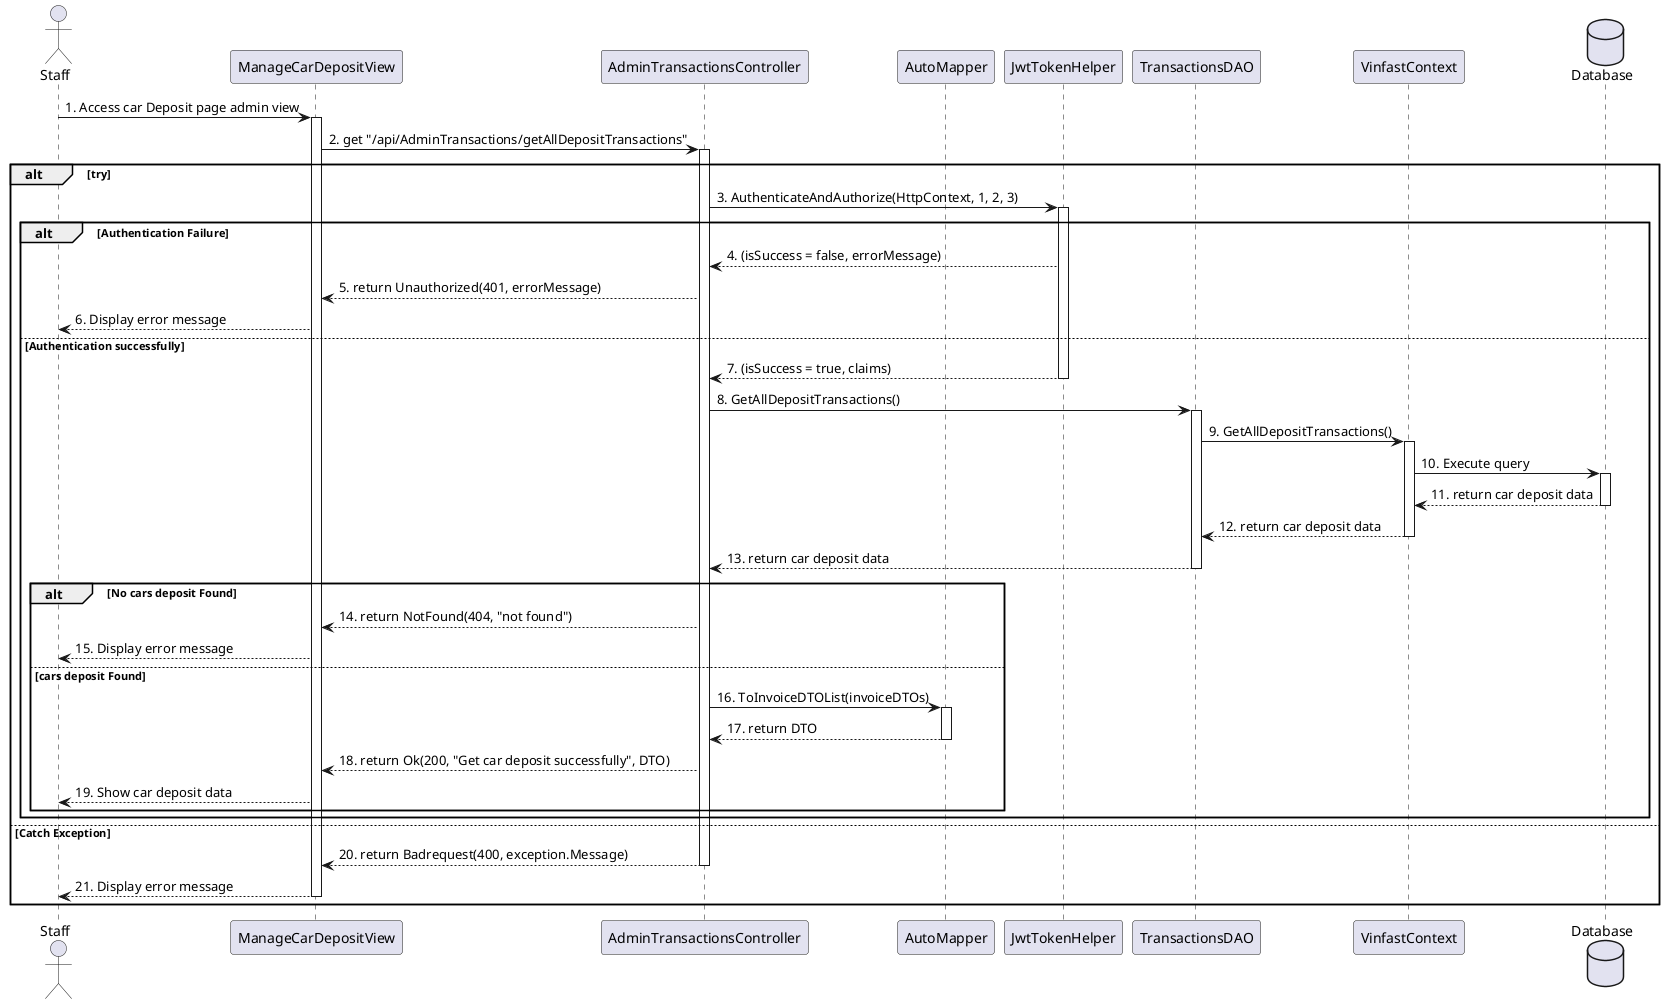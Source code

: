 @startuml
actor Staff
participant ManageCarDepositView
participant AdminTransactionsController
participant AutoMapper
participant JwtTokenHelper
participant TransactionsDAO
participant VinfastContext
database Database

Staff -> ManageCarDepositView: 1. Access car Deposit page admin view
activate ManageCarDepositView

    ManageCarDepositView -> AdminTransactionsController: 2. get "/api/AdminTransactions/getAllDepositTransactions"
alt try
    activate AdminTransactionsController

    AdminTransactionsController -> JwtTokenHelper: 3. AuthenticateAndAuthorize(HttpContext, 1, 2, 3)
        alt Authentication Failure
            activate JwtTokenHelper
            JwtTokenHelper --> AdminTransactionsController: 4. (isSuccess = false, errorMessage)
            AdminTransactionsController --> ManageCarDepositView: 5. return Unauthorized(401, errorMessage)
            ManageCarDepositView --> Staff: 6. Display error message
            
        else Authentication successfully
            JwtTokenHelper --> AdminTransactionsController: 7. (isSuccess = true, claims)
            deactivate JwtTokenHelper
            
            AdminTransactionsController -> TransactionsDAO: 8. GetAllDepositTransactions()
            activate TransactionsDAO
            
            TransactionsDAO -> VinfastContext: 9. GetAllDepositTransactions()
            activate VinfastContext
            
            VinfastContext -> Database: 10. Execute query
            activate Database
            Database --> VinfastContext: 11. return car deposit data
            deactivate Database
            
            VinfastContext --> TransactionsDAO: 12. return car deposit data
            deactivate VinfastContext
            TransactionsDAO --> AdminTransactionsController: 13. return car deposit data
            deactivate TransactionsDAO

            alt No cars deposit Found
                AdminTransactionsController --> ManageCarDepositView: 14. return NotFound(404, "not found")
                ManageCarDepositView --> Staff: 15. Display error message
            else cars deposit Found
                AdminTransactionsController -> AutoMapper: 16. ToInvoiceDTOList(invoiceDTOs)
                activate AutoMapper
                AutoMapper --> AdminTransactionsController: 17. return DTO 
                deactivate AutoMapper
                AdminTransactionsController --> ManageCarDepositView: 18. return Ok(200, "Get car deposit successfully", DTO)
                ManageCarDepositView --> Staff: 19. Show car deposit data
            end
        
    end

else Catch Exception
    AdminTransactionsController --> ManageCarDepositView: 20. return Badrequest(400, exception.Message)
    deactivate AdminTransactionsController
    ManageCarDepositView --> Staff: 21. Display error message
deactivate ManageCarDepositView
end

@enduml
